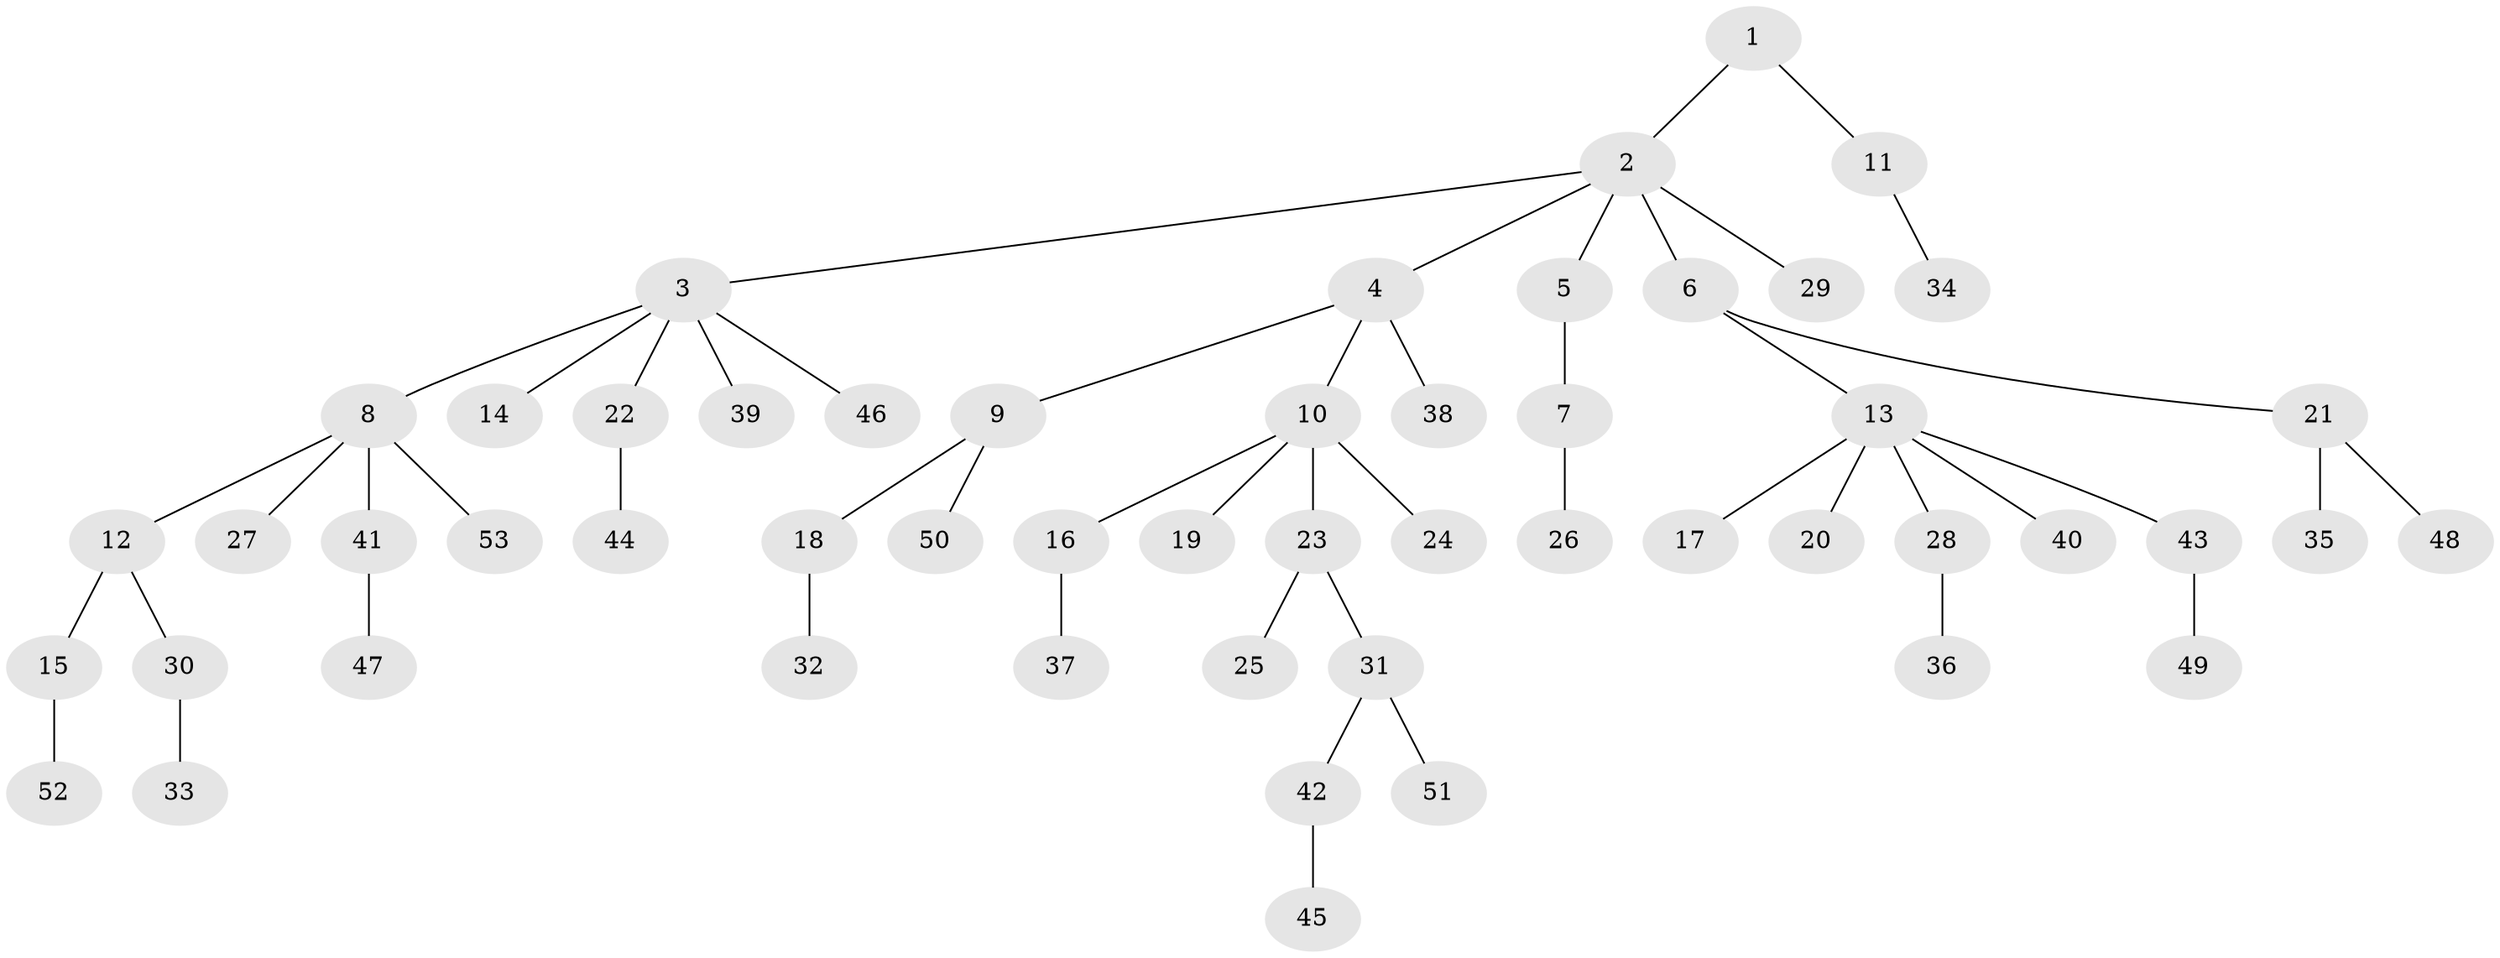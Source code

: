 // coarse degree distribution, {5: 0.07692307692307693, 3: 0.15384615384615385, 4: 0.07692307692307693, 2: 0.07692307692307693, 1: 0.6153846153846154}
// Generated by graph-tools (version 1.1) at 2025/19/03/04/25 18:19:03]
// undirected, 53 vertices, 52 edges
graph export_dot {
graph [start="1"]
  node [color=gray90,style=filled];
  1;
  2;
  3;
  4;
  5;
  6;
  7;
  8;
  9;
  10;
  11;
  12;
  13;
  14;
  15;
  16;
  17;
  18;
  19;
  20;
  21;
  22;
  23;
  24;
  25;
  26;
  27;
  28;
  29;
  30;
  31;
  32;
  33;
  34;
  35;
  36;
  37;
  38;
  39;
  40;
  41;
  42;
  43;
  44;
  45;
  46;
  47;
  48;
  49;
  50;
  51;
  52;
  53;
  1 -- 2;
  1 -- 11;
  2 -- 3;
  2 -- 4;
  2 -- 5;
  2 -- 6;
  2 -- 29;
  3 -- 8;
  3 -- 14;
  3 -- 22;
  3 -- 39;
  3 -- 46;
  4 -- 9;
  4 -- 10;
  4 -- 38;
  5 -- 7;
  6 -- 13;
  6 -- 21;
  7 -- 26;
  8 -- 12;
  8 -- 27;
  8 -- 41;
  8 -- 53;
  9 -- 18;
  9 -- 50;
  10 -- 16;
  10 -- 19;
  10 -- 23;
  10 -- 24;
  11 -- 34;
  12 -- 15;
  12 -- 30;
  13 -- 17;
  13 -- 20;
  13 -- 28;
  13 -- 40;
  13 -- 43;
  15 -- 52;
  16 -- 37;
  18 -- 32;
  21 -- 35;
  21 -- 48;
  22 -- 44;
  23 -- 25;
  23 -- 31;
  28 -- 36;
  30 -- 33;
  31 -- 42;
  31 -- 51;
  41 -- 47;
  42 -- 45;
  43 -- 49;
}
